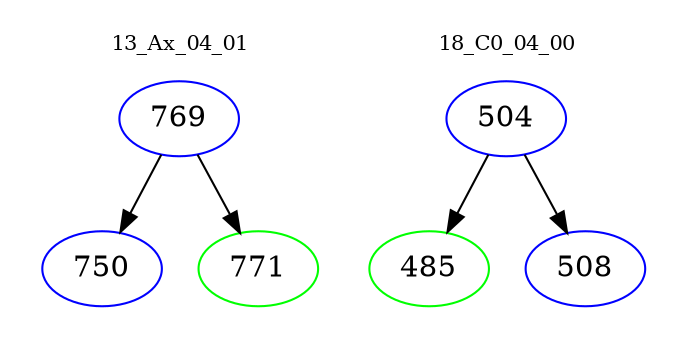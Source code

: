 digraph{
subgraph cluster_0 {
color = white
label = "13_Ax_04_01";
fontsize=10;
T0_769 [label="769", color="blue"]
T0_769 -> T0_750 [color="black"]
T0_750 [label="750", color="blue"]
T0_769 -> T0_771 [color="black"]
T0_771 [label="771", color="green"]
}
subgraph cluster_1 {
color = white
label = "18_C0_04_00";
fontsize=10;
T1_504 [label="504", color="blue"]
T1_504 -> T1_485 [color="black"]
T1_485 [label="485", color="green"]
T1_504 -> T1_508 [color="black"]
T1_508 [label="508", color="blue"]
}
}
